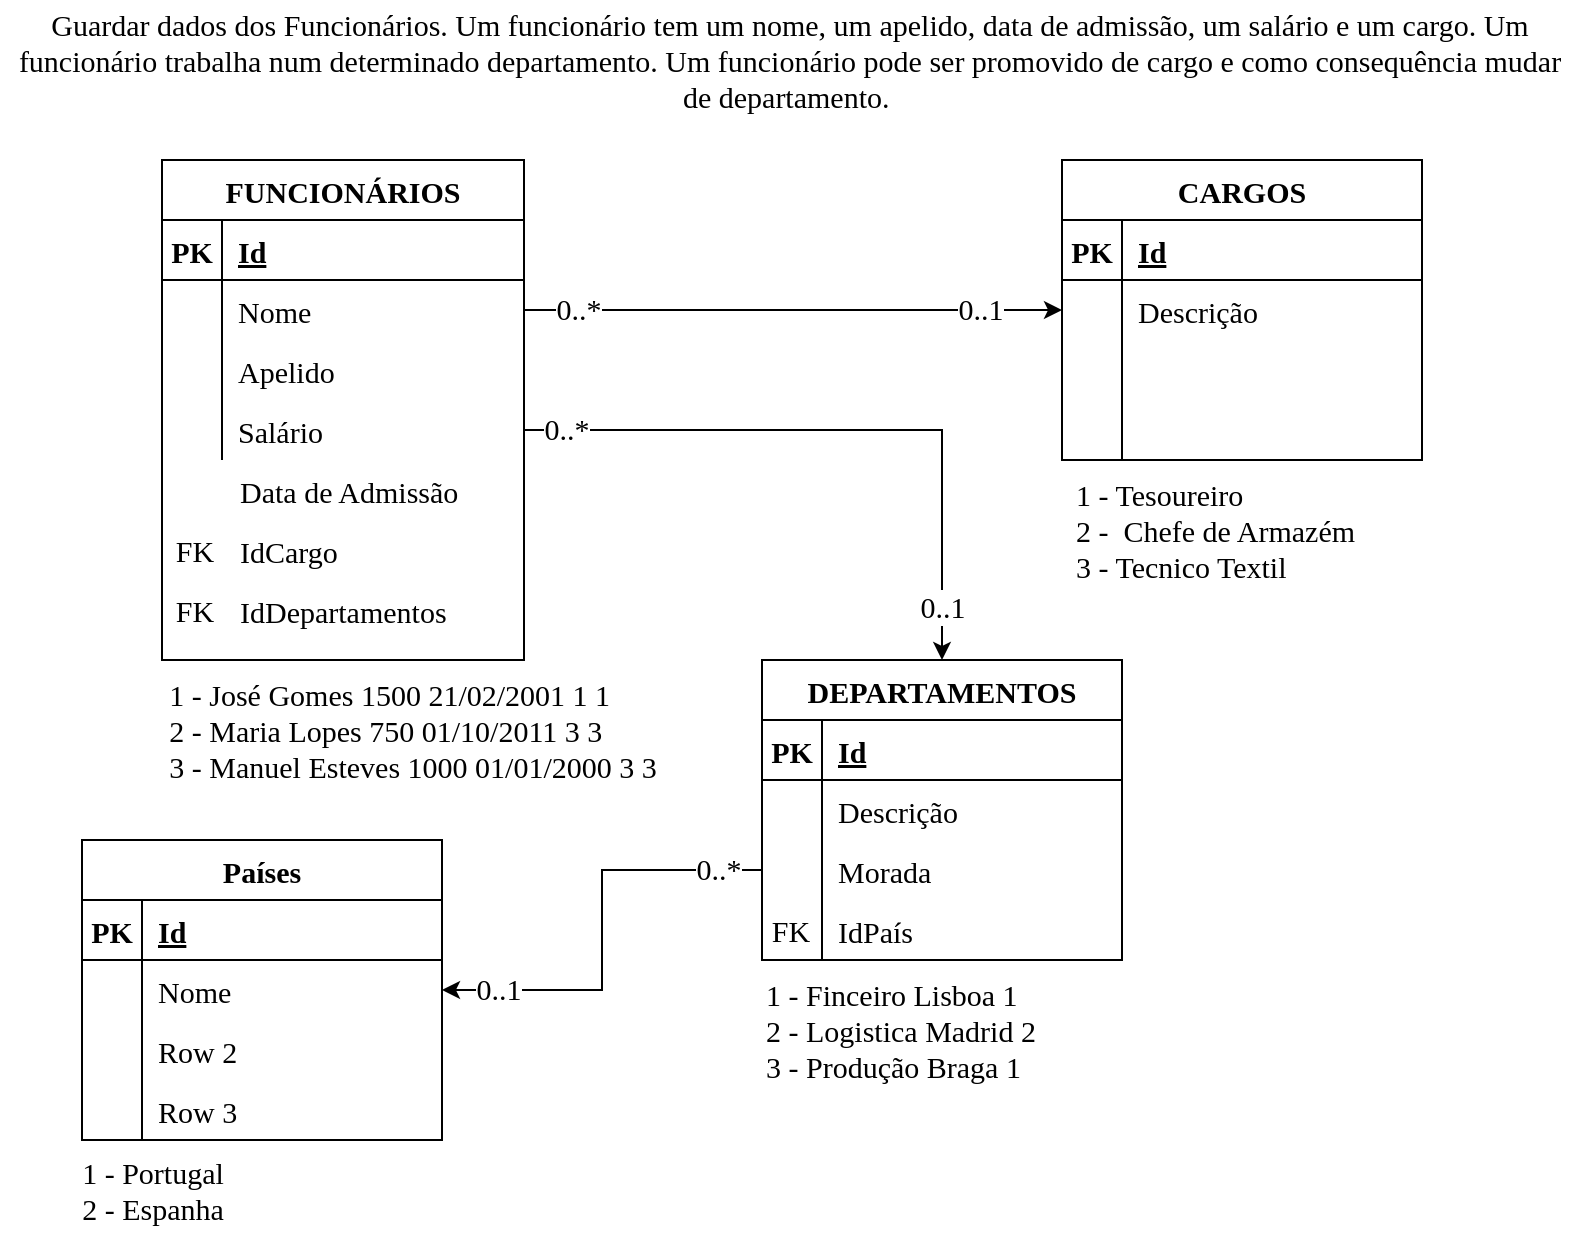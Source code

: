 <mxfile version="20.6.0" type="github">
  <diagram id="prIqrvbyMlgqIyj1UU-B" name="Página-1">
    <mxGraphModel dx="1031" dy="539" grid="1" gridSize="10" guides="1" tooltips="1" connect="1" arrows="1" fold="1" page="1" pageScale="1" pageWidth="827" pageHeight="1169" math="0" shadow="0">
      <root>
        <mxCell id="0" />
        <mxCell id="1" parent="0" />
        <mxCell id="seuqEIE8YfwW0bOZoFCa-1" value="&lt;font face=&quot;Times New Roman&quot; style=&quot;font-size: 15px;&quot;&gt;Guardar dados dos Funcionários. Um funcionário tem um nome, um apelido, data de admissão, um salário e um cargo. Um funcionário trabalha num determinado departamento. Um funcionário pode ser promovido de cargo e como consequência mudar de departamento.&amp;nbsp;&lt;/font&gt;" style="text;html=1;strokeColor=none;fillColor=none;align=center;verticalAlign=middle;whiteSpace=wrap;rounded=0;strokeWidth=3;" vertex="1" parent="1">
          <mxGeometry x="19" y="20" width="790" height="60" as="geometry" />
        </mxCell>
        <mxCell id="seuqEIE8YfwW0bOZoFCa-4" value="FUNCIONÁRIOS" style="shape=table;startSize=30;container=1;collapsible=1;childLayout=tableLayout;fixedRows=1;rowLines=0;fontStyle=1;align=center;resizeLast=1;fontFamily=Times New Roman;fontSize=15;" vertex="1" parent="1">
          <mxGeometry x="100" y="100" width="181" height="250" as="geometry">
            <mxRectangle x="19" y="110" width="80" height="30" as="alternateBounds" />
          </mxGeometry>
        </mxCell>
        <mxCell id="seuqEIE8YfwW0bOZoFCa-5" value="" style="shape=tableRow;horizontal=0;startSize=0;swimlaneHead=0;swimlaneBody=0;fillColor=none;collapsible=0;dropTarget=0;points=[[0,0.5],[1,0.5]];portConstraint=eastwest;top=0;left=0;right=0;bottom=1;fontFamily=Times New Roman;fontSize=15;" vertex="1" parent="seuqEIE8YfwW0bOZoFCa-4">
          <mxGeometry y="30" width="181" height="30" as="geometry" />
        </mxCell>
        <mxCell id="seuqEIE8YfwW0bOZoFCa-6" value="PK" style="shape=partialRectangle;connectable=0;fillColor=none;top=0;left=0;bottom=0;right=0;fontStyle=1;overflow=hidden;fontFamily=Times New Roman;fontSize=15;" vertex="1" parent="seuqEIE8YfwW0bOZoFCa-5">
          <mxGeometry width="30" height="30" as="geometry">
            <mxRectangle width="30" height="30" as="alternateBounds" />
          </mxGeometry>
        </mxCell>
        <mxCell id="seuqEIE8YfwW0bOZoFCa-7" value="Id" style="shape=partialRectangle;connectable=0;fillColor=none;top=0;left=0;bottom=0;right=0;align=left;spacingLeft=6;fontStyle=5;overflow=hidden;fontFamily=Times New Roman;fontSize=15;" vertex="1" parent="seuqEIE8YfwW0bOZoFCa-5">
          <mxGeometry x="30" width="151" height="30" as="geometry">
            <mxRectangle width="151" height="30" as="alternateBounds" />
          </mxGeometry>
        </mxCell>
        <mxCell id="seuqEIE8YfwW0bOZoFCa-8" value="" style="shape=tableRow;horizontal=0;startSize=0;swimlaneHead=0;swimlaneBody=0;fillColor=none;collapsible=0;dropTarget=0;points=[[0,0.5],[1,0.5]];portConstraint=eastwest;top=0;left=0;right=0;bottom=0;fontFamily=Times New Roman;fontSize=15;" vertex="1" parent="seuqEIE8YfwW0bOZoFCa-4">
          <mxGeometry y="60" width="181" height="30" as="geometry" />
        </mxCell>
        <mxCell id="seuqEIE8YfwW0bOZoFCa-9" value="" style="shape=partialRectangle;connectable=0;fillColor=none;top=0;left=0;bottom=0;right=0;editable=1;overflow=hidden;fontFamily=Times New Roman;fontSize=15;" vertex="1" parent="seuqEIE8YfwW0bOZoFCa-8">
          <mxGeometry width="30" height="30" as="geometry">
            <mxRectangle width="30" height="30" as="alternateBounds" />
          </mxGeometry>
        </mxCell>
        <mxCell id="seuqEIE8YfwW0bOZoFCa-10" value="Nome" style="shape=partialRectangle;connectable=0;fillColor=none;top=0;left=0;bottom=0;right=0;align=left;spacingLeft=6;overflow=hidden;fontFamily=Times New Roman;fontSize=15;" vertex="1" parent="seuqEIE8YfwW0bOZoFCa-8">
          <mxGeometry x="30" width="151" height="30" as="geometry">
            <mxRectangle width="151" height="30" as="alternateBounds" />
          </mxGeometry>
        </mxCell>
        <mxCell id="seuqEIE8YfwW0bOZoFCa-11" value="" style="shape=tableRow;horizontal=0;startSize=0;swimlaneHead=0;swimlaneBody=0;fillColor=none;collapsible=0;dropTarget=0;points=[[0,0.5],[1,0.5]];portConstraint=eastwest;top=0;left=0;right=0;bottom=0;fontFamily=Times New Roman;fontSize=15;" vertex="1" parent="seuqEIE8YfwW0bOZoFCa-4">
          <mxGeometry y="90" width="181" height="30" as="geometry" />
        </mxCell>
        <mxCell id="seuqEIE8YfwW0bOZoFCa-12" value="" style="shape=partialRectangle;connectable=0;fillColor=none;top=0;left=0;bottom=0;right=0;editable=1;overflow=hidden;fontFamily=Times New Roman;fontSize=15;" vertex="1" parent="seuqEIE8YfwW0bOZoFCa-11">
          <mxGeometry width="30" height="30" as="geometry">
            <mxRectangle width="30" height="30" as="alternateBounds" />
          </mxGeometry>
        </mxCell>
        <mxCell id="seuqEIE8YfwW0bOZoFCa-13" value="Apelido" style="shape=partialRectangle;connectable=0;fillColor=none;top=0;left=0;bottom=0;right=0;align=left;spacingLeft=6;overflow=hidden;fontFamily=Times New Roman;fontSize=15;" vertex="1" parent="seuqEIE8YfwW0bOZoFCa-11">
          <mxGeometry x="30" width="151" height="30" as="geometry">
            <mxRectangle width="151" height="30" as="alternateBounds" />
          </mxGeometry>
        </mxCell>
        <mxCell id="seuqEIE8YfwW0bOZoFCa-14" value="" style="shape=tableRow;horizontal=0;startSize=0;swimlaneHead=0;swimlaneBody=0;fillColor=none;collapsible=0;dropTarget=0;points=[[0,0.5],[1,0.5]];portConstraint=eastwest;top=0;left=0;right=0;bottom=0;fontFamily=Times New Roman;fontSize=15;" vertex="1" parent="seuqEIE8YfwW0bOZoFCa-4">
          <mxGeometry y="120" width="181" height="30" as="geometry" />
        </mxCell>
        <mxCell id="seuqEIE8YfwW0bOZoFCa-15" value="" style="shape=partialRectangle;connectable=0;fillColor=none;top=0;left=0;bottom=0;right=0;editable=1;overflow=hidden;fontFamily=Times New Roman;fontSize=15;" vertex="1" parent="seuqEIE8YfwW0bOZoFCa-14">
          <mxGeometry width="30" height="30" as="geometry">
            <mxRectangle width="30" height="30" as="alternateBounds" />
          </mxGeometry>
        </mxCell>
        <mxCell id="seuqEIE8YfwW0bOZoFCa-16" value="Salário" style="shape=partialRectangle;connectable=0;fillColor=none;top=0;left=0;bottom=0;right=0;align=left;spacingLeft=6;overflow=hidden;fontFamily=Times New Roman;fontSize=15;" vertex="1" parent="seuqEIE8YfwW0bOZoFCa-14">
          <mxGeometry x="30" width="151" height="30" as="geometry">
            <mxRectangle width="151" height="30" as="alternateBounds" />
          </mxGeometry>
        </mxCell>
        <mxCell id="seuqEIE8YfwW0bOZoFCa-18" value="Data de Admissão" style="shape=partialRectangle;connectable=0;fillColor=none;top=0;left=0;bottom=0;right=0;align=left;spacingLeft=6;overflow=hidden;fontFamily=Times New Roman;fontSize=15;" vertex="1" parent="1">
          <mxGeometry x="131" y="250" width="150" height="30" as="geometry">
            <mxRectangle width="150" height="30" as="alternateBounds" />
          </mxGeometry>
        </mxCell>
        <mxCell id="seuqEIE8YfwW0bOZoFCa-20" value="IdCargo" style="shape=partialRectangle;connectable=0;fillColor=none;top=0;left=0;bottom=0;right=0;align=left;spacingLeft=6;overflow=hidden;fontFamily=Times New Roman;fontSize=15;" vertex="1" parent="1">
          <mxGeometry x="131" y="280" width="150" height="30" as="geometry">
            <mxRectangle width="150" height="30" as="alternateBounds" />
          </mxGeometry>
        </mxCell>
        <mxCell id="seuqEIE8YfwW0bOZoFCa-21" value="CARGOS" style="shape=table;startSize=30;container=1;collapsible=1;childLayout=tableLayout;fixedRows=1;rowLines=0;fontStyle=1;align=center;resizeLast=1;fontFamily=Times New Roman;fontSize=15;" vertex="1" parent="1">
          <mxGeometry x="550" y="100" width="180" height="150" as="geometry" />
        </mxCell>
        <mxCell id="seuqEIE8YfwW0bOZoFCa-22" value="" style="shape=tableRow;horizontal=0;startSize=0;swimlaneHead=0;swimlaneBody=0;fillColor=none;collapsible=0;dropTarget=0;points=[[0,0.5],[1,0.5]];portConstraint=eastwest;top=0;left=0;right=0;bottom=1;fontFamily=Times New Roman;fontSize=15;" vertex="1" parent="seuqEIE8YfwW0bOZoFCa-21">
          <mxGeometry y="30" width="180" height="30" as="geometry" />
        </mxCell>
        <mxCell id="seuqEIE8YfwW0bOZoFCa-23" value="PK" style="shape=partialRectangle;connectable=0;fillColor=none;top=0;left=0;bottom=0;right=0;fontStyle=1;overflow=hidden;fontFamily=Times New Roman;fontSize=15;" vertex="1" parent="seuqEIE8YfwW0bOZoFCa-22">
          <mxGeometry width="30" height="30" as="geometry">
            <mxRectangle width="30" height="30" as="alternateBounds" />
          </mxGeometry>
        </mxCell>
        <mxCell id="seuqEIE8YfwW0bOZoFCa-24" value="Id" style="shape=partialRectangle;connectable=0;fillColor=none;top=0;left=0;bottom=0;right=0;align=left;spacingLeft=6;fontStyle=5;overflow=hidden;fontFamily=Times New Roman;fontSize=15;" vertex="1" parent="seuqEIE8YfwW0bOZoFCa-22">
          <mxGeometry x="30" width="150" height="30" as="geometry">
            <mxRectangle width="150" height="30" as="alternateBounds" />
          </mxGeometry>
        </mxCell>
        <mxCell id="seuqEIE8YfwW0bOZoFCa-25" value="" style="shape=tableRow;horizontal=0;startSize=0;swimlaneHead=0;swimlaneBody=0;fillColor=none;collapsible=0;dropTarget=0;points=[[0,0.5],[1,0.5]];portConstraint=eastwest;top=0;left=0;right=0;bottom=0;fontFamily=Times New Roman;fontSize=15;" vertex="1" parent="seuqEIE8YfwW0bOZoFCa-21">
          <mxGeometry y="60" width="180" height="30" as="geometry" />
        </mxCell>
        <mxCell id="seuqEIE8YfwW0bOZoFCa-26" value="" style="shape=partialRectangle;connectable=0;fillColor=none;top=0;left=0;bottom=0;right=0;editable=1;overflow=hidden;fontFamily=Times New Roman;fontSize=15;" vertex="1" parent="seuqEIE8YfwW0bOZoFCa-25">
          <mxGeometry width="30" height="30" as="geometry">
            <mxRectangle width="30" height="30" as="alternateBounds" />
          </mxGeometry>
        </mxCell>
        <mxCell id="seuqEIE8YfwW0bOZoFCa-27" value="Descrição" style="shape=partialRectangle;connectable=0;fillColor=none;top=0;left=0;bottom=0;right=0;align=left;spacingLeft=6;overflow=hidden;fontFamily=Times New Roman;fontSize=15;" vertex="1" parent="seuqEIE8YfwW0bOZoFCa-25">
          <mxGeometry x="30" width="150" height="30" as="geometry">
            <mxRectangle width="150" height="30" as="alternateBounds" />
          </mxGeometry>
        </mxCell>
        <mxCell id="seuqEIE8YfwW0bOZoFCa-28" value="" style="shape=tableRow;horizontal=0;startSize=0;swimlaneHead=0;swimlaneBody=0;fillColor=none;collapsible=0;dropTarget=0;points=[[0,0.5],[1,0.5]];portConstraint=eastwest;top=0;left=0;right=0;bottom=0;fontFamily=Times New Roman;fontSize=15;" vertex="1" parent="seuqEIE8YfwW0bOZoFCa-21">
          <mxGeometry y="90" width="180" height="30" as="geometry" />
        </mxCell>
        <mxCell id="seuqEIE8YfwW0bOZoFCa-29" value="" style="shape=partialRectangle;connectable=0;fillColor=none;top=0;left=0;bottom=0;right=0;editable=1;overflow=hidden;fontFamily=Times New Roman;fontSize=15;" vertex="1" parent="seuqEIE8YfwW0bOZoFCa-28">
          <mxGeometry width="30" height="30" as="geometry">
            <mxRectangle width="30" height="30" as="alternateBounds" />
          </mxGeometry>
        </mxCell>
        <mxCell id="seuqEIE8YfwW0bOZoFCa-30" value="" style="shape=partialRectangle;connectable=0;fillColor=none;top=0;left=0;bottom=0;right=0;align=left;spacingLeft=6;overflow=hidden;fontFamily=Times New Roman;fontSize=15;" vertex="1" parent="seuqEIE8YfwW0bOZoFCa-28">
          <mxGeometry x="30" width="150" height="30" as="geometry">
            <mxRectangle width="150" height="30" as="alternateBounds" />
          </mxGeometry>
        </mxCell>
        <mxCell id="seuqEIE8YfwW0bOZoFCa-31" value="" style="shape=tableRow;horizontal=0;startSize=0;swimlaneHead=0;swimlaneBody=0;fillColor=none;collapsible=0;dropTarget=0;points=[[0,0.5],[1,0.5]];portConstraint=eastwest;top=0;left=0;right=0;bottom=0;fontFamily=Times New Roman;fontSize=15;" vertex="1" parent="seuqEIE8YfwW0bOZoFCa-21">
          <mxGeometry y="120" width="180" height="30" as="geometry" />
        </mxCell>
        <mxCell id="seuqEIE8YfwW0bOZoFCa-32" value="" style="shape=partialRectangle;connectable=0;fillColor=none;top=0;left=0;bottom=0;right=0;editable=1;overflow=hidden;fontFamily=Times New Roman;fontSize=15;" vertex="1" parent="seuqEIE8YfwW0bOZoFCa-31">
          <mxGeometry width="30" height="30" as="geometry">
            <mxRectangle width="30" height="30" as="alternateBounds" />
          </mxGeometry>
        </mxCell>
        <mxCell id="seuqEIE8YfwW0bOZoFCa-33" value="" style="shape=partialRectangle;connectable=0;fillColor=none;top=0;left=0;bottom=0;right=0;align=left;spacingLeft=6;overflow=hidden;fontFamily=Times New Roman;fontSize=15;" vertex="1" parent="seuqEIE8YfwW0bOZoFCa-31">
          <mxGeometry x="30" width="150" height="30" as="geometry">
            <mxRectangle width="150" height="30" as="alternateBounds" />
          </mxGeometry>
        </mxCell>
        <mxCell id="seuqEIE8YfwW0bOZoFCa-48" style="edgeStyle=orthogonalEdgeStyle;rounded=0;orthogonalLoop=1;jettySize=auto;html=1;entryX=0;entryY=0.5;entryDx=0;entryDy=0;fontFamily=Times New Roman;fontSize=15;" edge="1" parent="1" source="seuqEIE8YfwW0bOZoFCa-8" target="seuqEIE8YfwW0bOZoFCa-25">
          <mxGeometry relative="1" as="geometry" />
        </mxCell>
        <mxCell id="seuqEIE8YfwW0bOZoFCa-49" value="0..1" style="edgeLabel;html=1;align=center;verticalAlign=middle;resizable=0;points=[];fontSize=15;fontFamily=Times New Roman;" vertex="1" connectable="0" parent="seuqEIE8YfwW0bOZoFCa-48">
          <mxGeometry x="0.667" y="-4" relative="1" as="geometry">
            <mxPoint x="4" y="-5" as="offset" />
          </mxGeometry>
        </mxCell>
        <mxCell id="seuqEIE8YfwW0bOZoFCa-50" value="0..*" style="edgeLabel;html=1;align=center;verticalAlign=middle;resizable=0;points=[];fontSize=15;fontFamily=Times New Roman;" vertex="1" connectable="0" parent="seuqEIE8YfwW0bOZoFCa-48">
          <mxGeometry x="-0.741" y="-2" relative="1" as="geometry">
            <mxPoint x="-8" y="-3" as="offset" />
          </mxGeometry>
        </mxCell>
        <mxCell id="seuqEIE8YfwW0bOZoFCa-51" value="1 - Tesoureiro&lt;br&gt;2 -&amp;nbsp; Chefe de Armazém&amp;nbsp;&lt;br&gt;3 - Tecnico Textil&amp;nbsp;" style="text;html=1;strokeColor=none;fillColor=none;align=left;verticalAlign=middle;whiteSpace=wrap;rounded=0;fontFamily=Times New Roman;fontSize=15;" vertex="1" parent="1">
          <mxGeometry x="555" y="240" width="170" height="90" as="geometry" />
        </mxCell>
        <mxCell id="seuqEIE8YfwW0bOZoFCa-52" value="&lt;div style=&quot;text-align: left;&quot;&gt;&lt;span style=&quot;background-color: initial;&quot;&gt;1 - José Gomes 1500 21/02/2001 1 1&lt;/span&gt;&lt;/div&gt;&lt;div style=&quot;text-align: left;&quot;&gt;&lt;span style=&quot;background-color: initial;&quot;&gt;2 - Maria Lopes 750 01/10/2011 3 3&lt;/span&gt;&lt;/div&gt;&lt;div style=&quot;text-align: left;&quot;&gt;&lt;span style=&quot;background-color: initial;&quot;&gt;3 - Manuel Esteves 1000 01/01/2000 3 3&lt;/span&gt;&lt;/div&gt;" style="text;html=1;align=center;verticalAlign=middle;resizable=0;points=[];autosize=1;strokeColor=none;fillColor=none;fontSize=15;fontFamily=Times New Roman;rotation=0;" vertex="1" parent="1">
          <mxGeometry x="90" y="350" width="270" height="70" as="geometry" />
        </mxCell>
        <mxCell id="seuqEIE8YfwW0bOZoFCa-55" value="FK" style="text;html=1;align=center;verticalAlign=middle;resizable=0;points=[];autosize=1;strokeColor=none;fillColor=none;fontSize=15;fontFamily=Times New Roman;" vertex="1" parent="1">
          <mxGeometry x="96" y="280" width="40" height="30" as="geometry" />
        </mxCell>
        <mxCell id="seuqEIE8YfwW0bOZoFCa-57" value="DEPARTAMENTOS" style="shape=table;startSize=30;container=1;collapsible=1;childLayout=tableLayout;fixedRows=1;rowLines=0;fontStyle=1;align=center;resizeLast=1;fontFamily=Times New Roman;fontSize=15;" vertex="1" parent="1">
          <mxGeometry x="400" y="350" width="180" height="150" as="geometry" />
        </mxCell>
        <mxCell id="seuqEIE8YfwW0bOZoFCa-58" value="" style="shape=tableRow;horizontal=0;startSize=0;swimlaneHead=0;swimlaneBody=0;fillColor=none;collapsible=0;dropTarget=0;points=[[0,0.5],[1,0.5]];portConstraint=eastwest;top=0;left=0;right=0;bottom=1;fontFamily=Times New Roman;fontSize=15;" vertex="1" parent="seuqEIE8YfwW0bOZoFCa-57">
          <mxGeometry y="30" width="180" height="30" as="geometry" />
        </mxCell>
        <mxCell id="seuqEIE8YfwW0bOZoFCa-59" value="PK" style="shape=partialRectangle;connectable=0;fillColor=none;top=0;left=0;bottom=0;right=0;fontStyle=1;overflow=hidden;fontFamily=Times New Roman;fontSize=15;" vertex="1" parent="seuqEIE8YfwW0bOZoFCa-58">
          <mxGeometry width="30" height="30" as="geometry">
            <mxRectangle width="30" height="30" as="alternateBounds" />
          </mxGeometry>
        </mxCell>
        <mxCell id="seuqEIE8YfwW0bOZoFCa-60" value="Id" style="shape=partialRectangle;connectable=0;fillColor=none;top=0;left=0;bottom=0;right=0;align=left;spacingLeft=6;fontStyle=5;overflow=hidden;fontFamily=Times New Roman;fontSize=15;" vertex="1" parent="seuqEIE8YfwW0bOZoFCa-58">
          <mxGeometry x="30" width="150" height="30" as="geometry">
            <mxRectangle width="150" height="30" as="alternateBounds" />
          </mxGeometry>
        </mxCell>
        <mxCell id="seuqEIE8YfwW0bOZoFCa-61" value="" style="shape=tableRow;horizontal=0;startSize=0;swimlaneHead=0;swimlaneBody=0;fillColor=none;collapsible=0;dropTarget=0;points=[[0,0.5],[1,0.5]];portConstraint=eastwest;top=0;left=0;right=0;bottom=0;fontFamily=Times New Roman;fontSize=15;" vertex="1" parent="seuqEIE8YfwW0bOZoFCa-57">
          <mxGeometry y="60" width="180" height="30" as="geometry" />
        </mxCell>
        <mxCell id="seuqEIE8YfwW0bOZoFCa-62" value="" style="shape=partialRectangle;connectable=0;fillColor=none;top=0;left=0;bottom=0;right=0;editable=1;overflow=hidden;fontFamily=Times New Roman;fontSize=15;" vertex="1" parent="seuqEIE8YfwW0bOZoFCa-61">
          <mxGeometry width="30" height="30" as="geometry">
            <mxRectangle width="30" height="30" as="alternateBounds" />
          </mxGeometry>
        </mxCell>
        <mxCell id="seuqEIE8YfwW0bOZoFCa-63" value="Descrição" style="shape=partialRectangle;connectable=0;fillColor=none;top=0;left=0;bottom=0;right=0;align=left;spacingLeft=6;overflow=hidden;fontFamily=Times New Roman;fontSize=15;" vertex="1" parent="seuqEIE8YfwW0bOZoFCa-61">
          <mxGeometry x="30" width="150" height="30" as="geometry">
            <mxRectangle width="150" height="30" as="alternateBounds" />
          </mxGeometry>
        </mxCell>
        <mxCell id="seuqEIE8YfwW0bOZoFCa-64" value="" style="shape=tableRow;horizontal=0;startSize=0;swimlaneHead=0;swimlaneBody=0;fillColor=none;collapsible=0;dropTarget=0;points=[[0,0.5],[1,0.5]];portConstraint=eastwest;top=0;left=0;right=0;bottom=0;fontFamily=Times New Roman;fontSize=15;" vertex="1" parent="seuqEIE8YfwW0bOZoFCa-57">
          <mxGeometry y="90" width="180" height="30" as="geometry" />
        </mxCell>
        <mxCell id="seuqEIE8YfwW0bOZoFCa-65" value="" style="shape=partialRectangle;connectable=0;fillColor=none;top=0;left=0;bottom=0;right=0;editable=1;overflow=hidden;fontFamily=Times New Roman;fontSize=15;" vertex="1" parent="seuqEIE8YfwW0bOZoFCa-64">
          <mxGeometry width="30" height="30" as="geometry">
            <mxRectangle width="30" height="30" as="alternateBounds" />
          </mxGeometry>
        </mxCell>
        <mxCell id="seuqEIE8YfwW0bOZoFCa-66" value="Morada" style="shape=partialRectangle;connectable=0;fillColor=none;top=0;left=0;bottom=0;right=0;align=left;spacingLeft=6;overflow=hidden;fontFamily=Times New Roman;fontSize=15;" vertex="1" parent="seuqEIE8YfwW0bOZoFCa-64">
          <mxGeometry x="30" width="150" height="30" as="geometry">
            <mxRectangle width="150" height="30" as="alternateBounds" />
          </mxGeometry>
        </mxCell>
        <mxCell id="seuqEIE8YfwW0bOZoFCa-67" value="" style="shape=tableRow;horizontal=0;startSize=0;swimlaneHead=0;swimlaneBody=0;fillColor=none;collapsible=0;dropTarget=0;points=[[0,0.5],[1,0.5]];portConstraint=eastwest;top=0;left=0;right=0;bottom=0;fontFamily=Times New Roman;fontSize=15;" vertex="1" parent="seuqEIE8YfwW0bOZoFCa-57">
          <mxGeometry y="120" width="180" height="30" as="geometry" />
        </mxCell>
        <mxCell id="seuqEIE8YfwW0bOZoFCa-68" value="" style="shape=partialRectangle;connectable=0;fillColor=none;top=0;left=0;bottom=0;right=0;editable=1;overflow=hidden;fontFamily=Times New Roman;fontSize=15;" vertex="1" parent="seuqEIE8YfwW0bOZoFCa-67">
          <mxGeometry width="30" height="30" as="geometry">
            <mxRectangle width="30" height="30" as="alternateBounds" />
          </mxGeometry>
        </mxCell>
        <mxCell id="seuqEIE8YfwW0bOZoFCa-69" value="IdPaís" style="shape=partialRectangle;connectable=0;fillColor=none;top=0;left=0;bottom=0;right=0;align=left;spacingLeft=6;overflow=hidden;fontFamily=Times New Roman;fontSize=15;" vertex="1" parent="seuqEIE8YfwW0bOZoFCa-67">
          <mxGeometry x="30" width="150" height="30" as="geometry">
            <mxRectangle width="150" height="30" as="alternateBounds" />
          </mxGeometry>
        </mxCell>
        <mxCell id="seuqEIE8YfwW0bOZoFCa-74" style="edgeStyle=orthogonalEdgeStyle;rounded=0;orthogonalLoop=1;jettySize=auto;html=1;entryX=0.5;entryY=0;entryDx=0;entryDy=0;fontFamily=Times New Roman;fontSize=15;" edge="1" parent="1" source="seuqEIE8YfwW0bOZoFCa-14" target="seuqEIE8YfwW0bOZoFCa-57">
          <mxGeometry relative="1" as="geometry" />
        </mxCell>
        <mxCell id="seuqEIE8YfwW0bOZoFCa-76" value="0..1" style="edgeLabel;html=1;align=center;verticalAlign=middle;resizable=0;points=[];fontSize=15;fontFamily=Times New Roman;" vertex="1" connectable="0" parent="seuqEIE8YfwW0bOZoFCa-74">
          <mxGeometry x="0.787" relative="1" as="geometry">
            <mxPoint y="7" as="offset" />
          </mxGeometry>
        </mxCell>
        <mxCell id="seuqEIE8YfwW0bOZoFCa-77" value="0..*" style="edgeLabel;html=1;align=center;verticalAlign=middle;resizable=0;points=[];fontSize=15;fontFamily=Times New Roman;" vertex="1" connectable="0" parent="seuqEIE8YfwW0bOZoFCa-74">
          <mxGeometry x="-0.907" y="1" relative="1" as="geometry">
            <mxPoint x="6" as="offset" />
          </mxGeometry>
        </mxCell>
        <mxCell id="seuqEIE8YfwW0bOZoFCa-75" value="1 - Finceiro Lisboa 1&lt;br&gt;2 - Logistica Madrid 2&lt;br&gt;3 - Produção Braga 1" style="text;html=1;align=left;verticalAlign=middle;resizable=0;points=[];autosize=1;strokeColor=none;fillColor=none;fontSize=15;fontFamily=Times New Roman;" vertex="1" parent="1">
          <mxGeometry x="400" y="500" width="160" height="70" as="geometry" />
        </mxCell>
        <mxCell id="seuqEIE8YfwW0bOZoFCa-78" value="IdDepartamentos" style="shape=partialRectangle;connectable=0;fillColor=none;top=0;left=0;bottom=0;right=0;align=left;spacingLeft=6;overflow=hidden;fontFamily=Times New Roman;fontSize=15;" vertex="1" parent="1">
          <mxGeometry x="131" y="310" width="150" height="30" as="geometry">
            <mxRectangle width="150" height="30" as="alternateBounds" />
          </mxGeometry>
        </mxCell>
        <mxCell id="seuqEIE8YfwW0bOZoFCa-80" value="FK" style="text;html=1;align=center;verticalAlign=middle;resizable=0;points=[];autosize=1;strokeColor=none;fillColor=none;fontSize=15;fontFamily=Times New Roman;" vertex="1" parent="1">
          <mxGeometry x="96" y="310" width="40" height="30" as="geometry" />
        </mxCell>
        <mxCell id="seuqEIE8YfwW0bOZoFCa-81" value="Países" style="shape=table;startSize=30;container=1;collapsible=1;childLayout=tableLayout;fixedRows=1;rowLines=0;fontStyle=1;align=center;resizeLast=1;fontFamily=Times New Roman;fontSize=15;" vertex="1" parent="1">
          <mxGeometry x="60" y="440" width="180" height="150" as="geometry" />
        </mxCell>
        <mxCell id="seuqEIE8YfwW0bOZoFCa-82" value="" style="shape=tableRow;horizontal=0;startSize=0;swimlaneHead=0;swimlaneBody=0;fillColor=none;collapsible=0;dropTarget=0;points=[[0,0.5],[1,0.5]];portConstraint=eastwest;top=0;left=0;right=0;bottom=1;fontFamily=Times New Roman;fontSize=15;" vertex="1" parent="seuqEIE8YfwW0bOZoFCa-81">
          <mxGeometry y="30" width="180" height="30" as="geometry" />
        </mxCell>
        <mxCell id="seuqEIE8YfwW0bOZoFCa-83" value="PK" style="shape=partialRectangle;connectable=0;fillColor=none;top=0;left=0;bottom=0;right=0;fontStyle=1;overflow=hidden;fontFamily=Times New Roman;fontSize=15;" vertex="1" parent="seuqEIE8YfwW0bOZoFCa-82">
          <mxGeometry width="30" height="30" as="geometry">
            <mxRectangle width="30" height="30" as="alternateBounds" />
          </mxGeometry>
        </mxCell>
        <mxCell id="seuqEIE8YfwW0bOZoFCa-84" value="Id" style="shape=partialRectangle;connectable=0;fillColor=none;top=0;left=0;bottom=0;right=0;align=left;spacingLeft=6;fontStyle=5;overflow=hidden;fontFamily=Times New Roman;fontSize=15;" vertex="1" parent="seuqEIE8YfwW0bOZoFCa-82">
          <mxGeometry x="30" width="150" height="30" as="geometry">
            <mxRectangle width="150" height="30" as="alternateBounds" />
          </mxGeometry>
        </mxCell>
        <mxCell id="seuqEIE8YfwW0bOZoFCa-85" value="" style="shape=tableRow;horizontal=0;startSize=0;swimlaneHead=0;swimlaneBody=0;fillColor=none;collapsible=0;dropTarget=0;points=[[0,0.5],[1,0.5]];portConstraint=eastwest;top=0;left=0;right=0;bottom=0;fontFamily=Times New Roman;fontSize=15;" vertex="1" parent="seuqEIE8YfwW0bOZoFCa-81">
          <mxGeometry y="60" width="180" height="30" as="geometry" />
        </mxCell>
        <mxCell id="seuqEIE8YfwW0bOZoFCa-86" value="" style="shape=partialRectangle;connectable=0;fillColor=none;top=0;left=0;bottom=0;right=0;editable=1;overflow=hidden;fontFamily=Times New Roman;fontSize=15;" vertex="1" parent="seuqEIE8YfwW0bOZoFCa-85">
          <mxGeometry width="30" height="30" as="geometry">
            <mxRectangle width="30" height="30" as="alternateBounds" />
          </mxGeometry>
        </mxCell>
        <mxCell id="seuqEIE8YfwW0bOZoFCa-87" value="Nome" style="shape=partialRectangle;connectable=0;fillColor=none;top=0;left=0;bottom=0;right=0;align=left;spacingLeft=6;overflow=hidden;fontFamily=Times New Roman;fontSize=15;" vertex="1" parent="seuqEIE8YfwW0bOZoFCa-85">
          <mxGeometry x="30" width="150" height="30" as="geometry">
            <mxRectangle width="150" height="30" as="alternateBounds" />
          </mxGeometry>
        </mxCell>
        <mxCell id="seuqEIE8YfwW0bOZoFCa-88" value="" style="shape=tableRow;horizontal=0;startSize=0;swimlaneHead=0;swimlaneBody=0;fillColor=none;collapsible=0;dropTarget=0;points=[[0,0.5],[1,0.5]];portConstraint=eastwest;top=0;left=0;right=0;bottom=0;fontFamily=Times New Roman;fontSize=15;" vertex="1" parent="seuqEIE8YfwW0bOZoFCa-81">
          <mxGeometry y="90" width="180" height="30" as="geometry" />
        </mxCell>
        <mxCell id="seuqEIE8YfwW0bOZoFCa-89" value="" style="shape=partialRectangle;connectable=0;fillColor=none;top=0;left=0;bottom=0;right=0;editable=1;overflow=hidden;fontFamily=Times New Roman;fontSize=15;" vertex="1" parent="seuqEIE8YfwW0bOZoFCa-88">
          <mxGeometry width="30" height="30" as="geometry">
            <mxRectangle width="30" height="30" as="alternateBounds" />
          </mxGeometry>
        </mxCell>
        <mxCell id="seuqEIE8YfwW0bOZoFCa-90" value="Row 2" style="shape=partialRectangle;connectable=0;fillColor=none;top=0;left=0;bottom=0;right=0;align=left;spacingLeft=6;overflow=hidden;fontFamily=Times New Roman;fontSize=15;" vertex="1" parent="seuqEIE8YfwW0bOZoFCa-88">
          <mxGeometry x="30" width="150" height="30" as="geometry">
            <mxRectangle width="150" height="30" as="alternateBounds" />
          </mxGeometry>
        </mxCell>
        <mxCell id="seuqEIE8YfwW0bOZoFCa-91" value="" style="shape=tableRow;horizontal=0;startSize=0;swimlaneHead=0;swimlaneBody=0;fillColor=none;collapsible=0;dropTarget=0;points=[[0,0.5],[1,0.5]];portConstraint=eastwest;top=0;left=0;right=0;bottom=0;fontFamily=Times New Roman;fontSize=15;" vertex="1" parent="seuqEIE8YfwW0bOZoFCa-81">
          <mxGeometry y="120" width="180" height="30" as="geometry" />
        </mxCell>
        <mxCell id="seuqEIE8YfwW0bOZoFCa-92" value="" style="shape=partialRectangle;connectable=0;fillColor=none;top=0;left=0;bottom=0;right=0;editable=1;overflow=hidden;fontFamily=Times New Roman;fontSize=15;" vertex="1" parent="seuqEIE8YfwW0bOZoFCa-91">
          <mxGeometry width="30" height="30" as="geometry">
            <mxRectangle width="30" height="30" as="alternateBounds" />
          </mxGeometry>
        </mxCell>
        <mxCell id="seuqEIE8YfwW0bOZoFCa-93" value="Row 3" style="shape=partialRectangle;connectable=0;fillColor=none;top=0;left=0;bottom=0;right=0;align=left;spacingLeft=6;overflow=hidden;fontFamily=Times New Roman;fontSize=15;" vertex="1" parent="seuqEIE8YfwW0bOZoFCa-91">
          <mxGeometry x="30" width="150" height="30" as="geometry">
            <mxRectangle width="150" height="30" as="alternateBounds" />
          </mxGeometry>
        </mxCell>
        <mxCell id="seuqEIE8YfwW0bOZoFCa-94" style="edgeStyle=orthogonalEdgeStyle;rounded=0;orthogonalLoop=1;jettySize=auto;html=1;entryX=1;entryY=0.5;entryDx=0;entryDy=0;fontFamily=Times New Roman;fontSize=15;" edge="1" parent="1" source="seuqEIE8YfwW0bOZoFCa-64" target="seuqEIE8YfwW0bOZoFCa-85">
          <mxGeometry relative="1" as="geometry" />
        </mxCell>
        <mxCell id="seuqEIE8YfwW0bOZoFCa-95" value="0..*" style="edgeLabel;html=1;align=center;verticalAlign=middle;resizable=0;points=[];fontSize=15;fontFamily=Times New Roman;" vertex="1" connectable="0" parent="seuqEIE8YfwW0bOZoFCa-94">
          <mxGeometry x="-0.798" y="1" relative="1" as="geometry">
            <mxPoint y="-2" as="offset" />
          </mxGeometry>
        </mxCell>
        <mxCell id="seuqEIE8YfwW0bOZoFCa-96" value="0..1" style="edgeLabel;html=1;align=center;verticalAlign=middle;resizable=0;points=[];fontSize=15;fontFamily=Times New Roman;" vertex="1" connectable="0" parent="seuqEIE8YfwW0bOZoFCa-94">
          <mxGeometry x="0.838" y="1" relative="1" as="geometry">
            <mxPoint x="10" y="-2" as="offset" />
          </mxGeometry>
        </mxCell>
        <mxCell id="seuqEIE8YfwW0bOZoFCa-97" value="FK" style="text;html=1;align=center;verticalAlign=middle;resizable=0;points=[];autosize=1;strokeColor=none;fillColor=none;fontSize=15;fontFamily=Times New Roman;" vertex="1" parent="1">
          <mxGeometry x="394" y="470" width="40" height="30" as="geometry" />
        </mxCell>
        <mxCell id="seuqEIE8YfwW0bOZoFCa-98" value="1 - Portugal&lt;br&gt;2 - Espanha" style="text;html=1;align=center;verticalAlign=middle;resizable=0;points=[];autosize=1;strokeColor=none;fillColor=none;fontSize=15;fontFamily=Times New Roman;" vertex="1" parent="1">
          <mxGeometry x="50" y="590" width="90" height="50" as="geometry" />
        </mxCell>
      </root>
    </mxGraphModel>
  </diagram>
</mxfile>
